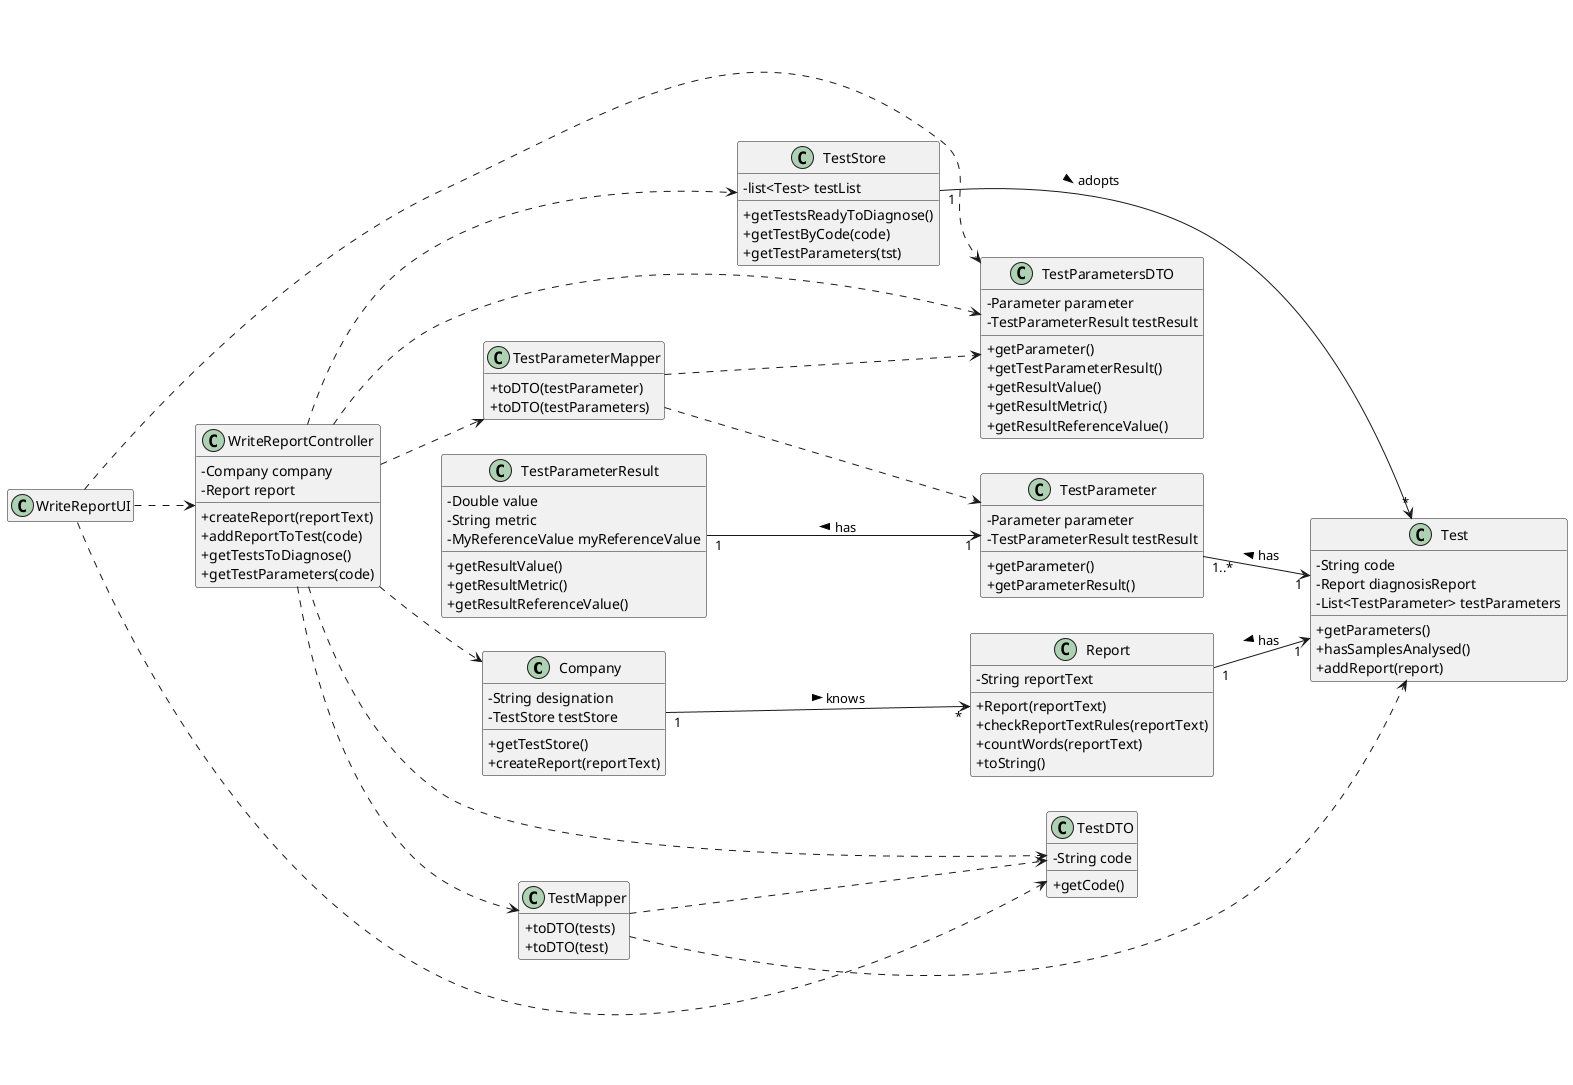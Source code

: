 @startuml
hide empty methods
hide empty attributes
left to right direction
skinparam classAttributeIconSize 0

class Company {
    -String designation
    -TestStore testStore
    +getTestStore()
    +createReport(reportText)
}

class Report {
    - String reportText
    + Report(reportText)
    + checkReportTextRules(reportText)
    + countWords(reportText)
    + toString()
}

class Test {
    -String code
    -Report diagnosisReport
    -List<TestParameter> testParameters
    +getParameters()
    +hasSamplesAnalysed()
    +addReport(report)
}

class TestParameter {
    -Parameter parameter
    -TestParameterResult testResult
    +getParameter()
    +getParameterResult()
}

class TestParameterResult {
    -Double value
    -String metric
    -MyReferenceValue myReferenceValue
    +getResultValue()
    +getResultMetric()
    +getResultReferenceValue()
}

class TestStore {
    -list<Test> testList
    +getTestsReadyToDiagnose()
    +getTestByCode(code)
    +getTestParameters(tst)
}

class TestMapper {
    +toDTO(tests)
    +toDTO(test)
}

class TestParameterMapper {
    +toDTO(testParameter)
    +toDTO(testParameters)
}

class TestDTO {
    -String code
    +getCode()
}

class TestParametersDTO {
    -Parameter parameter
    -TestParameterResult testResult
    +getParameter()
    +getTestParameterResult()
    +getResultValue()
    +getResultMetric()
    +getResultReferenceValue()
}

class WriteReportController {
    -Company company
    -Report report
    +createReport(reportText)
    +addReportToTest(code)
    +getTestsToDiagnose()
    +getTestParameters(code)
}

class WriteReportUI {
}

WriteReportUI ..> WriteReportController
WriteReportUI ..> TestDTO
WriteReportUI ..> TestParametersDTO
WriteReportController ..> TestMapper
WriteReportController ..> TestParameterMapper
WriteReportController ..> Company
WriteReportController ..> TestStore
WriteReportController ..> TestDTO
WriteReportController ..> TestParametersDTO
TestStore "1" -> "*" Test : adopts >
Company "1" --> "*" Report : knows >
Report "1" --> "1" Test : has <
TestParameter "1..*" --> "1" Test : has <
TestParameterResult "1" --> "1" TestParameter : has <
TestMapper ..> Test
TestParameterMapper ..> TestParameter
TestMapper ..> TestDTO
TestParameterMapper ..> TestParametersDTO

@enduml